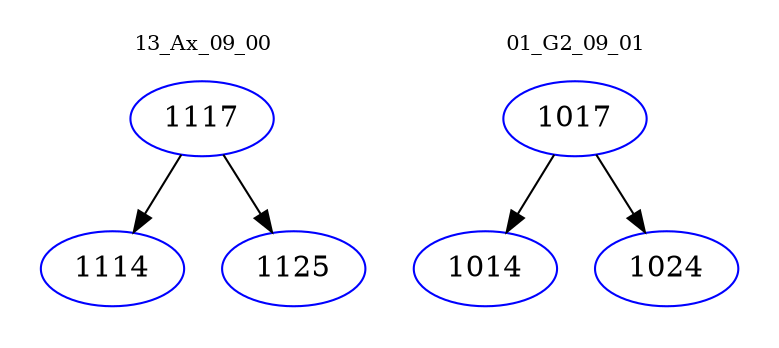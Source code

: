 digraph{
subgraph cluster_0 {
color = white
label = "13_Ax_09_00";
fontsize=10;
T0_1117 [label="1117", color="blue"]
T0_1117 -> T0_1114 [color="black"]
T0_1114 [label="1114", color="blue"]
T0_1117 -> T0_1125 [color="black"]
T0_1125 [label="1125", color="blue"]
}
subgraph cluster_1 {
color = white
label = "01_G2_09_01";
fontsize=10;
T1_1017 [label="1017", color="blue"]
T1_1017 -> T1_1014 [color="black"]
T1_1014 [label="1014", color="blue"]
T1_1017 -> T1_1024 [color="black"]
T1_1024 [label="1024", color="blue"]
}
}
